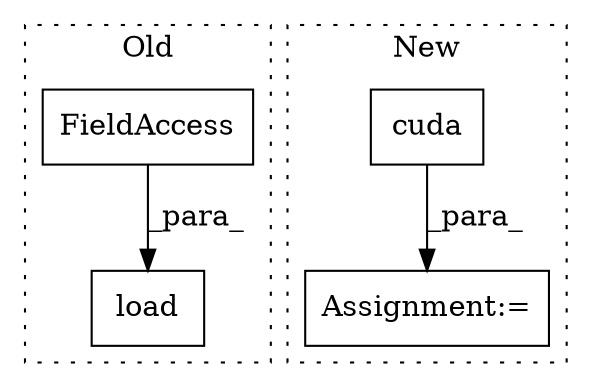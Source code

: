 digraph G {
subgraph cluster0 {
1 [label="load" a="32" s="2187,2228" l="5,1" shape="box"];
3 [label="FieldAccess" a="22" s="2192" l="11" shape="box"];
label = "Old";
style="dotted";
}
subgraph cluster1 {
2 [label="cuda" a="32" s="4400" l="6" shape="box"];
4 [label="Assignment:=" a="7" s="4621" l="1" shape="box"];
label = "New";
style="dotted";
}
2 -> 4 [label="_para_"];
3 -> 1 [label="_para_"];
}